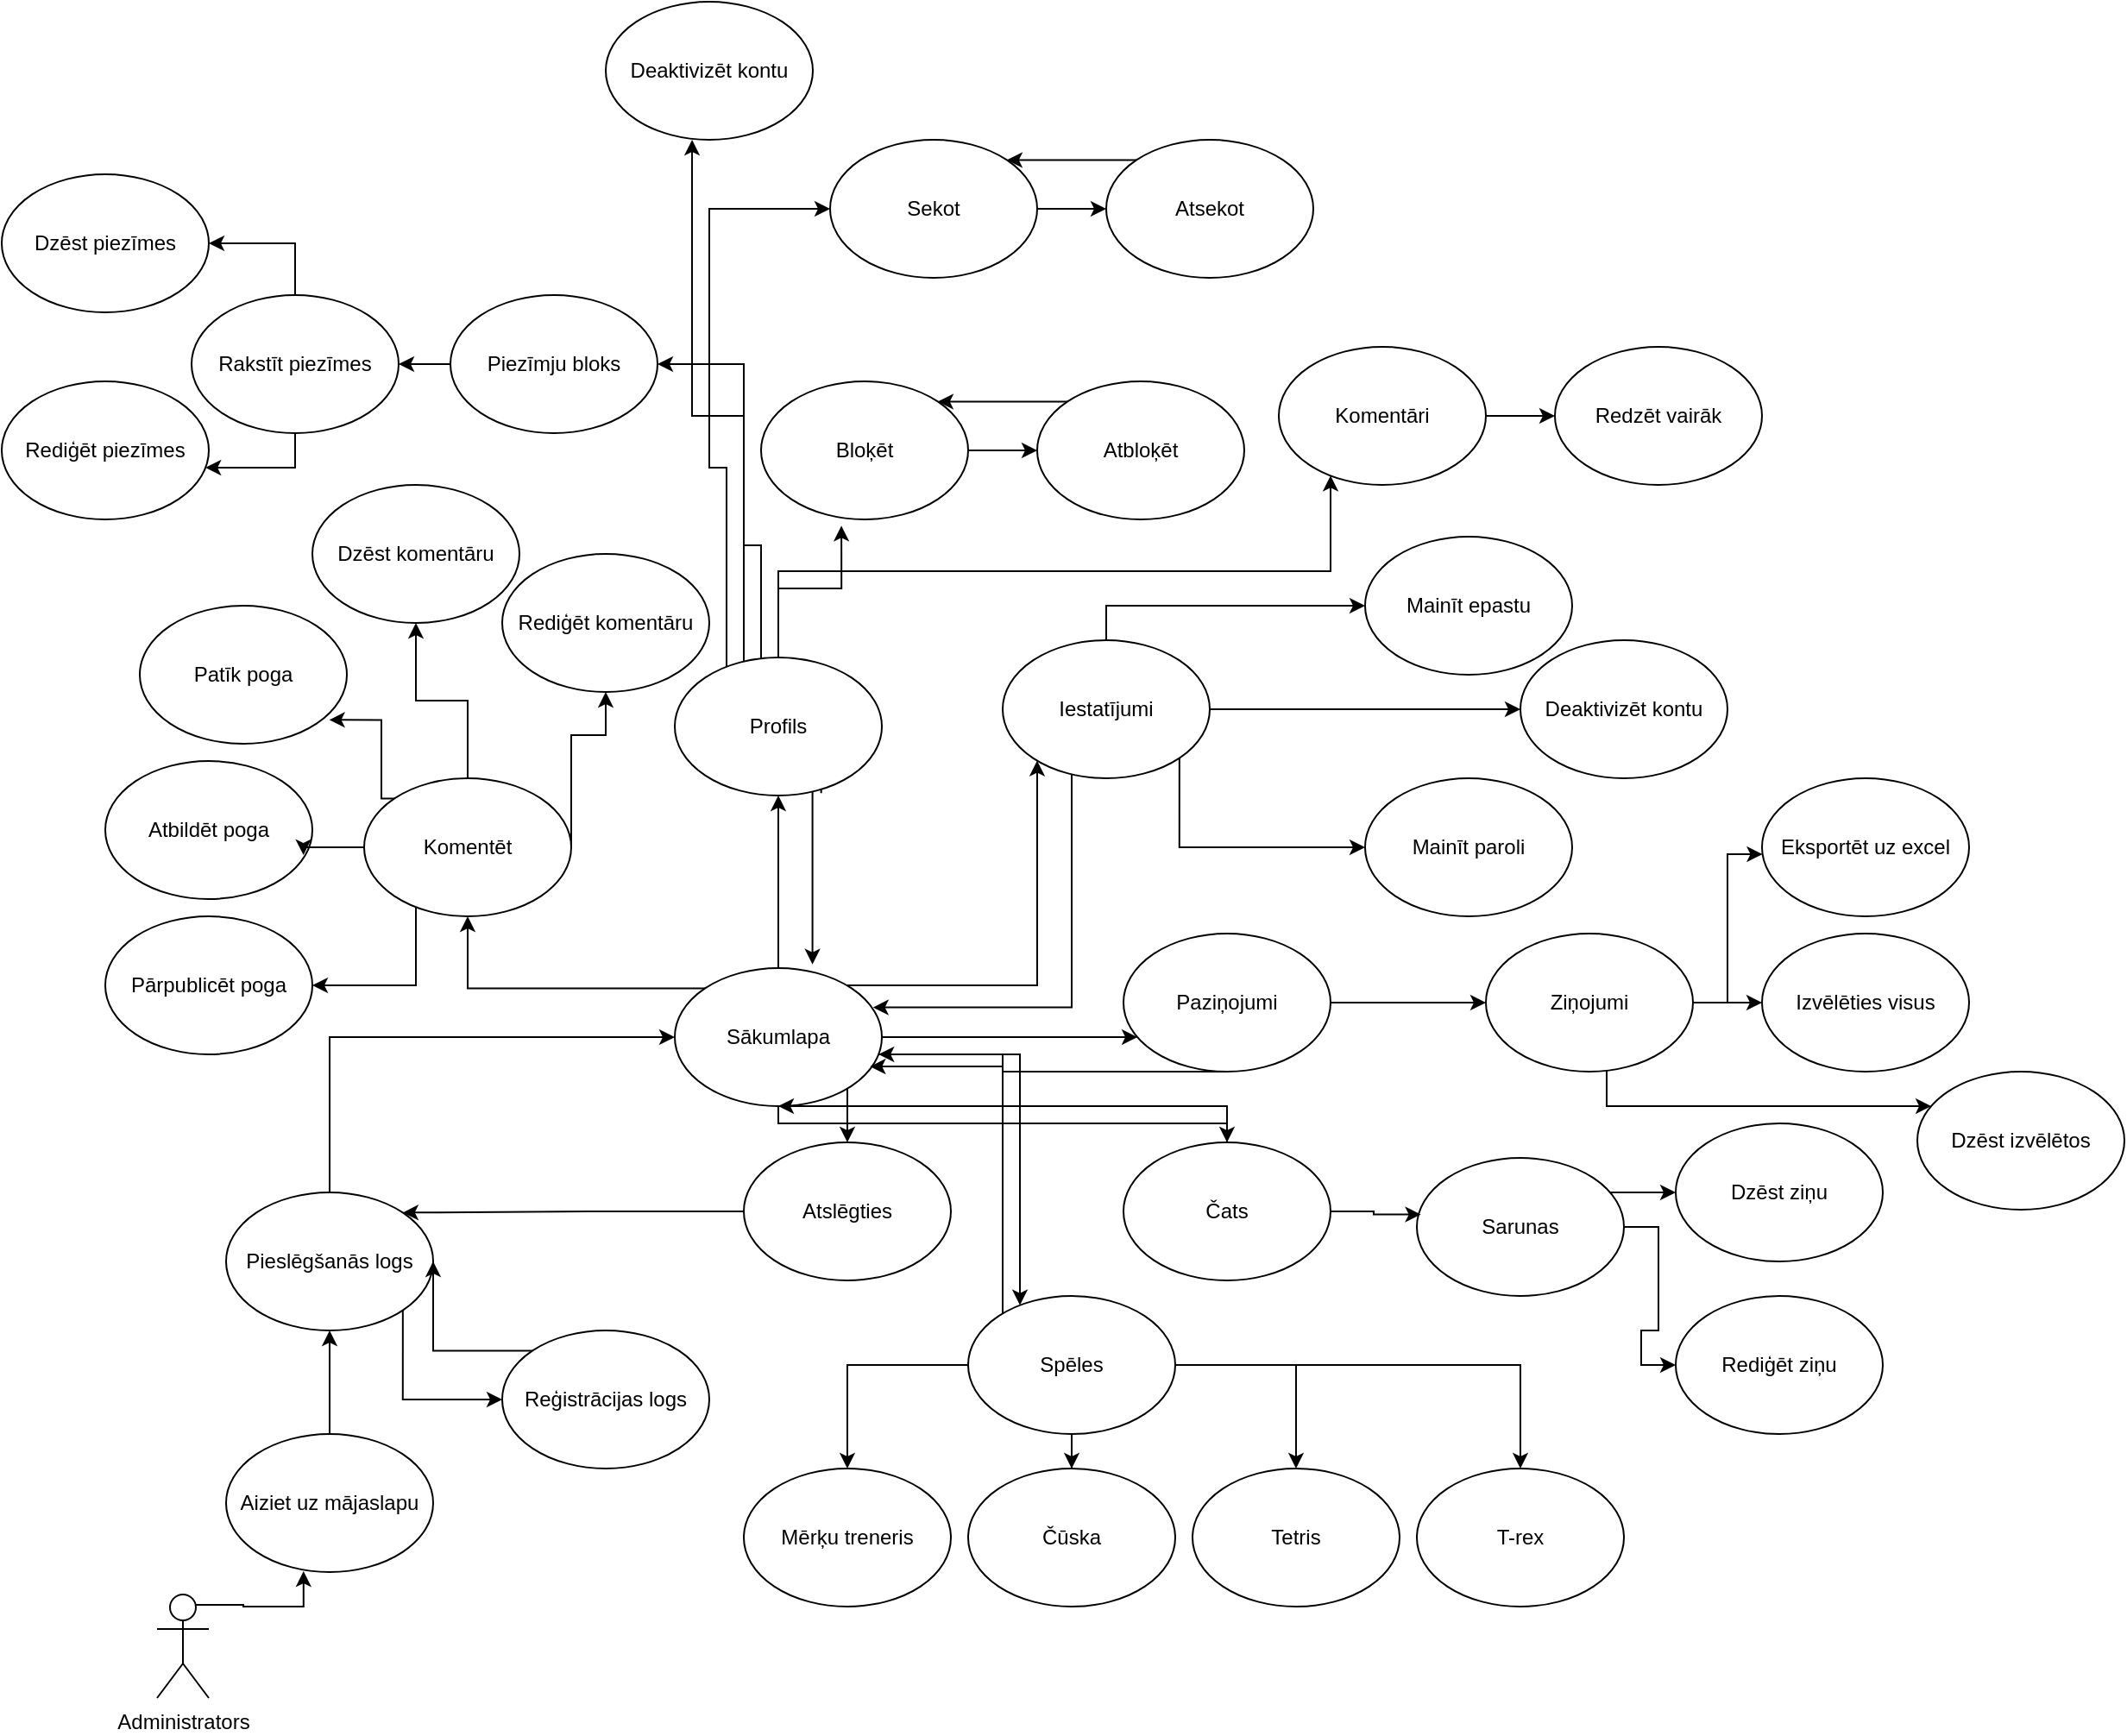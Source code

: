 <mxfile version="24.5.2" type="device">
  <diagram name="Page-1" id="jDfebUZvdFUbF2qBGvBB">
    <mxGraphModel dx="1990" dy="2194" grid="1" gridSize="10" guides="1" tooltips="1" connect="1" arrows="1" fold="1" page="1" pageScale="1" pageWidth="850" pageHeight="1100" math="0" shadow="0">
      <root>
        <mxCell id="0" />
        <mxCell id="1" parent="0" />
        <mxCell id="MYNXTz7fuDVpgmWjsHH8-4" value="Administrators" style="shape=umlActor;verticalLabelPosition=bottom;verticalAlign=top;html=1;outlineConnect=0;" parent="1" vertex="1">
          <mxGeometry x="100" y="743" width="30" height="60" as="geometry" />
        </mxCell>
        <mxCell id="MYNXTz7fuDVpgmWjsHH8-9" style="edgeStyle=orthogonalEdgeStyle;rounded=0;orthogonalLoop=1;jettySize=auto;html=1;exitX=0.5;exitY=0;exitDx=0;exitDy=0;entryX=0.5;entryY=1;entryDx=0;entryDy=0;" parent="1" source="MYNXTz7fuDVpgmWjsHH8-5" target="MYNXTz7fuDVpgmWjsHH8-6" edge="1">
          <mxGeometry relative="1" as="geometry" />
        </mxCell>
        <mxCell id="MYNXTz7fuDVpgmWjsHH8-5" value="Aiziet uz mājaslapu" style="ellipse;whiteSpace=wrap;html=1;" parent="1" vertex="1">
          <mxGeometry x="140" y="650" width="120" height="80" as="geometry" />
        </mxCell>
        <mxCell id="MYNXTz7fuDVpgmWjsHH8-12" style="edgeStyle=orthogonalEdgeStyle;rounded=0;orthogonalLoop=1;jettySize=auto;html=1;exitX=1;exitY=1;exitDx=0;exitDy=0;entryX=0;entryY=0.5;entryDx=0;entryDy=0;" parent="1" source="MYNXTz7fuDVpgmWjsHH8-6" target="MYNXTz7fuDVpgmWjsHH8-10" edge="1">
          <mxGeometry relative="1" as="geometry">
            <mxPoint x="280" y="660" as="targetPoint" />
            <Array as="points">
              <mxPoint x="242" y="630" />
            </Array>
          </mxGeometry>
        </mxCell>
        <mxCell id="MYNXTz7fuDVpgmWjsHH8-15" style="edgeStyle=orthogonalEdgeStyle;rounded=0;orthogonalLoop=1;jettySize=auto;html=1;exitX=0.5;exitY=0;exitDx=0;exitDy=0;entryX=0;entryY=0.5;entryDx=0;entryDy=0;" parent="1" source="MYNXTz7fuDVpgmWjsHH8-6" target="MYNXTz7fuDVpgmWjsHH8-11" edge="1">
          <mxGeometry relative="1" as="geometry" />
        </mxCell>
        <mxCell id="MYNXTz7fuDVpgmWjsHH8-6" value="Pieslēgšanās logs" style="ellipse;whiteSpace=wrap;html=1;" parent="1" vertex="1">
          <mxGeometry x="140" y="510" width="120" height="80" as="geometry" />
        </mxCell>
        <mxCell id="MYNXTz7fuDVpgmWjsHH8-8" style="edgeStyle=orthogonalEdgeStyle;rounded=0;orthogonalLoop=1;jettySize=auto;html=1;exitX=0.75;exitY=0.1;exitDx=0;exitDy=0;exitPerimeter=0;entryX=0.374;entryY=0.994;entryDx=0;entryDy=0;entryPerimeter=0;" parent="1" source="MYNXTz7fuDVpgmWjsHH8-4" target="MYNXTz7fuDVpgmWjsHH8-5" edge="1">
          <mxGeometry relative="1" as="geometry" />
        </mxCell>
        <mxCell id="MYNXTz7fuDVpgmWjsHH8-14" style="edgeStyle=orthogonalEdgeStyle;rounded=0;orthogonalLoop=1;jettySize=auto;html=1;exitX=0;exitY=0;exitDx=0;exitDy=0;entryX=1;entryY=0.5;entryDx=0;entryDy=0;" parent="1" source="MYNXTz7fuDVpgmWjsHH8-10" target="MYNXTz7fuDVpgmWjsHH8-6" edge="1">
          <mxGeometry relative="1" as="geometry">
            <Array as="points">
              <mxPoint x="318" y="602" />
              <mxPoint x="260" y="602" />
            </Array>
          </mxGeometry>
        </mxCell>
        <mxCell id="MYNXTz7fuDVpgmWjsHH8-10" value="Reģistrācijas logs" style="ellipse;whiteSpace=wrap;html=1;" parent="1" vertex="1">
          <mxGeometry x="300" y="590" width="120" height="80" as="geometry" />
        </mxCell>
        <mxCell id="MYNXTz7fuDVpgmWjsHH8-18" style="edgeStyle=orthogonalEdgeStyle;rounded=0;orthogonalLoop=1;jettySize=auto;html=1;exitX=1;exitY=1;exitDx=0;exitDy=0;entryX=0.5;entryY=0;entryDx=0;entryDy=0;" parent="1" source="MYNXTz7fuDVpgmWjsHH8-11" target="MYNXTz7fuDVpgmWjsHH8-16" edge="1">
          <mxGeometry relative="1" as="geometry">
            <mxPoint x="550" y="460" as="targetPoint" />
          </mxGeometry>
        </mxCell>
        <mxCell id="MYNXTz7fuDVpgmWjsHH8-26" style="edgeStyle=orthogonalEdgeStyle;rounded=0;orthogonalLoop=1;jettySize=auto;html=1;entryX=0.5;entryY=1;entryDx=0;entryDy=0;" parent="1" source="MYNXTz7fuDVpgmWjsHH8-11" target="MYNXTz7fuDVpgmWjsHH8-21" edge="1">
          <mxGeometry relative="1" as="geometry" />
        </mxCell>
        <mxCell id="MYNXTz7fuDVpgmWjsHH8-27" style="edgeStyle=orthogonalEdgeStyle;rounded=0;orthogonalLoop=1;jettySize=auto;html=1;exitX=0;exitY=0;exitDx=0;exitDy=0;entryX=0.5;entryY=1;entryDx=0;entryDy=0;" parent="1" source="MYNXTz7fuDVpgmWjsHH8-11" target="MYNXTz7fuDVpgmWjsHH8-19" edge="1">
          <mxGeometry relative="1" as="geometry" />
        </mxCell>
        <mxCell id="6VxmwZoNdtjiQjvbK9x5-4" style="edgeStyle=orthogonalEdgeStyle;rounded=0;orthogonalLoop=1;jettySize=auto;html=1;" edge="1" parent="1" source="MYNXTz7fuDVpgmWjsHH8-11" target="MYNXTz7fuDVpgmWjsHH8-23">
          <mxGeometry relative="1" as="geometry">
            <Array as="points">
              <mxPoint x="610" y="390" />
            </Array>
          </mxGeometry>
        </mxCell>
        <mxCell id="6VxmwZoNdtjiQjvbK9x5-11" style="edgeStyle=orthogonalEdgeStyle;rounded=0;orthogonalLoop=1;jettySize=auto;html=1;" edge="1" parent="1" source="MYNXTz7fuDVpgmWjsHH8-11" target="6VxmwZoNdtjiQjvbK9x5-8">
          <mxGeometry relative="1" as="geometry">
            <Array as="points">
              <mxPoint x="630" y="420" />
              <mxPoint x="630" y="420" />
            </Array>
          </mxGeometry>
        </mxCell>
        <mxCell id="6VxmwZoNdtjiQjvbK9x5-13" style="edgeStyle=orthogonalEdgeStyle;rounded=0;orthogonalLoop=1;jettySize=auto;html=1;" edge="1" parent="1" source="MYNXTz7fuDVpgmWjsHH8-11" target="6VxmwZoNdtjiQjvbK9x5-9">
          <mxGeometry relative="1" as="geometry">
            <Array as="points">
              <mxPoint x="460" y="470" />
            </Array>
          </mxGeometry>
        </mxCell>
        <mxCell id="6VxmwZoNdtjiQjvbK9x5-15" style="edgeStyle=orthogonalEdgeStyle;rounded=0;orthogonalLoop=1;jettySize=auto;html=1;" edge="1" parent="1" source="MYNXTz7fuDVpgmWjsHH8-11" target="6VxmwZoNdtjiQjvbK9x5-10">
          <mxGeometry relative="1" as="geometry">
            <Array as="points">
              <mxPoint x="600" y="430" />
            </Array>
          </mxGeometry>
        </mxCell>
        <mxCell id="MYNXTz7fuDVpgmWjsHH8-11" value="Sākumlapa" style="ellipse;whiteSpace=wrap;html=1;" parent="1" vertex="1">
          <mxGeometry x="400" y="380" width="120" height="80" as="geometry" />
        </mxCell>
        <mxCell id="MYNXTz7fuDVpgmWjsHH8-17" style="edgeStyle=orthogonalEdgeStyle;rounded=0;orthogonalLoop=1;jettySize=auto;html=1;entryX=1;entryY=0;entryDx=0;entryDy=0;" parent="1" source="MYNXTz7fuDVpgmWjsHH8-16" target="MYNXTz7fuDVpgmWjsHH8-6" edge="1">
          <mxGeometry relative="1" as="geometry" />
        </mxCell>
        <mxCell id="MYNXTz7fuDVpgmWjsHH8-16" value="Atslēgties" style="ellipse;whiteSpace=wrap;html=1;" parent="1" vertex="1">
          <mxGeometry x="440" y="481" width="120" height="80" as="geometry" />
        </mxCell>
        <mxCell id="MYNXTz7fuDVpgmWjsHH8-25" style="edgeStyle=orthogonalEdgeStyle;rounded=0;orthogonalLoop=1;jettySize=auto;html=1;entryX=0.5;entryY=1;entryDx=0;entryDy=0;" parent="1" source="MYNXTz7fuDVpgmWjsHH8-19" target="MYNXTz7fuDVpgmWjsHH8-24" edge="1">
          <mxGeometry relative="1" as="geometry" />
        </mxCell>
        <mxCell id="MYNXTz7fuDVpgmWjsHH8-60" style="edgeStyle=orthogonalEdgeStyle;rounded=0;orthogonalLoop=1;jettySize=auto;html=1;exitX=0;exitY=1;exitDx=0;exitDy=0;entryX=1;entryY=0.5;entryDx=0;entryDy=0;" parent="1" source="MYNXTz7fuDVpgmWjsHH8-19" target="MYNXTz7fuDVpgmWjsHH8-59" edge="1">
          <mxGeometry relative="1" as="geometry">
            <Array as="points">
              <mxPoint x="250" y="338" />
              <mxPoint x="250" y="390" />
            </Array>
          </mxGeometry>
        </mxCell>
        <mxCell id="6VxmwZoNdtjiQjvbK9x5-3" style="edgeStyle=orthogonalEdgeStyle;rounded=0;orthogonalLoop=1;jettySize=auto;html=1;entryX=0.5;entryY=1;entryDx=0;entryDy=0;" edge="1" parent="1" source="MYNXTz7fuDVpgmWjsHH8-19" target="6VxmwZoNdtjiQjvbK9x5-1">
          <mxGeometry relative="1" as="geometry">
            <Array as="points">
              <mxPoint x="340" y="245" />
              <mxPoint x="360" y="245" />
            </Array>
          </mxGeometry>
        </mxCell>
        <mxCell id="MYNXTz7fuDVpgmWjsHH8-19" value="Komentēt" style="ellipse;whiteSpace=wrap;html=1;" parent="1" vertex="1">
          <mxGeometry x="220" y="270" width="120" height="80" as="geometry" />
        </mxCell>
        <mxCell id="MYNXTz7fuDVpgmWjsHH8-66" style="edgeStyle=orthogonalEdgeStyle;rounded=0;orthogonalLoop=1;jettySize=auto;html=1;exitX=0.707;exitY=0.983;exitDx=0;exitDy=0;entryX=0.665;entryY=-0.027;entryDx=0;entryDy=0;entryPerimeter=0;exitPerimeter=0;" parent="1" source="MYNXTz7fuDVpgmWjsHH8-21" target="MYNXTz7fuDVpgmWjsHH8-11" edge="1">
          <mxGeometry relative="1" as="geometry">
            <Array as="points">
              <mxPoint x="485" y="268" />
              <mxPoint x="480" y="268" />
            </Array>
          </mxGeometry>
        </mxCell>
        <mxCell id="6VxmwZoNdtjiQjvbK9x5-7" style="edgeStyle=orthogonalEdgeStyle;rounded=0;orthogonalLoop=1;jettySize=auto;html=1;" edge="1" parent="1" source="MYNXTz7fuDVpgmWjsHH8-21" target="MYNXTz7fuDVpgmWjsHH8-64">
          <mxGeometry relative="1" as="geometry">
            <Array as="points">
              <mxPoint x="430" y="90" />
              <mxPoint x="420" y="90" />
              <mxPoint x="420" y="-60" />
            </Array>
          </mxGeometry>
        </mxCell>
        <mxCell id="6VxmwZoNdtjiQjvbK9x5-28" style="edgeStyle=orthogonalEdgeStyle;rounded=0;orthogonalLoop=1;jettySize=auto;html=1;entryX=1;entryY=0.5;entryDx=0;entryDy=0;" edge="1" parent="1" source="MYNXTz7fuDVpgmWjsHH8-21" target="6VxmwZoNdtjiQjvbK9x5-27">
          <mxGeometry relative="1" as="geometry">
            <Array as="points">
              <mxPoint x="450" y="135" />
              <mxPoint x="440" y="135" />
              <mxPoint x="440" y="30" />
            </Array>
          </mxGeometry>
        </mxCell>
        <mxCell id="6VxmwZoNdtjiQjvbK9x5-46" style="edgeStyle=orthogonalEdgeStyle;rounded=0;orthogonalLoop=1;jettySize=auto;html=1;" edge="1" parent="1" source="MYNXTz7fuDVpgmWjsHH8-21" target="6VxmwZoNdtjiQjvbK9x5-44">
          <mxGeometry relative="1" as="geometry">
            <Array as="points">
              <mxPoint x="460" y="150" />
              <mxPoint x="780" y="150" />
            </Array>
          </mxGeometry>
        </mxCell>
        <mxCell id="MYNXTz7fuDVpgmWjsHH8-21" value="Profils" style="ellipse;whiteSpace=wrap;html=1;" parent="1" vertex="1">
          <mxGeometry x="400" y="200" width="120" height="80" as="geometry" />
        </mxCell>
        <mxCell id="MYNXTz7fuDVpgmWjsHH8-57" style="edgeStyle=orthogonalEdgeStyle;rounded=0;orthogonalLoop=1;jettySize=auto;html=1;" parent="1" source="MYNXTz7fuDVpgmWjsHH8-23" target="MYNXTz7fuDVpgmWjsHH8-56" edge="1">
          <mxGeometry relative="1" as="geometry" />
        </mxCell>
        <mxCell id="MYNXTz7fuDVpgmWjsHH8-77" style="edgeStyle=orthogonalEdgeStyle;rounded=0;orthogonalLoop=1;jettySize=auto;html=1;exitX=1;exitY=1;exitDx=0;exitDy=0;entryX=0;entryY=0.5;entryDx=0;entryDy=0;" parent="1" source="MYNXTz7fuDVpgmWjsHH8-23" target="MYNXTz7fuDVpgmWjsHH8-76" edge="1">
          <mxGeometry relative="1" as="geometry">
            <Array as="points">
              <mxPoint x="692" y="310" />
            </Array>
          </mxGeometry>
        </mxCell>
        <mxCell id="MYNXTz7fuDVpgmWjsHH8-79" style="edgeStyle=orthogonalEdgeStyle;rounded=0;orthogonalLoop=1;jettySize=auto;html=1;exitX=0.5;exitY=0;exitDx=0;exitDy=0;entryX=0;entryY=0.5;entryDx=0;entryDy=0;" parent="1" source="MYNXTz7fuDVpgmWjsHH8-23" target="MYNXTz7fuDVpgmWjsHH8-78" edge="1">
          <mxGeometry relative="1" as="geometry" />
        </mxCell>
        <mxCell id="MYNXTz7fuDVpgmWjsHH8-23" value="Iestatījumi" style="ellipse;whiteSpace=wrap;html=1;" parent="1" vertex="1">
          <mxGeometry x="590" y="190" width="120" height="80" as="geometry" />
        </mxCell>
        <mxCell id="MYNXTz7fuDVpgmWjsHH8-24" value="Dzēst komentāru" style="ellipse;whiteSpace=wrap;html=1;" parent="1" vertex="1">
          <mxGeometry x="190" y="100" width="120" height="80" as="geometry" />
        </mxCell>
        <mxCell id="MYNXTz7fuDVpgmWjsHH8-55" value="Patīk poga" style="ellipse;whiteSpace=wrap;html=1;" parent="1" vertex="1">
          <mxGeometry x="90" y="170" width="120" height="80" as="geometry" />
        </mxCell>
        <mxCell id="MYNXTz7fuDVpgmWjsHH8-56" value="Deaktivizēt kontu" style="ellipse;whiteSpace=wrap;html=1;" parent="1" vertex="1">
          <mxGeometry x="890" y="190" width="120" height="80" as="geometry" />
        </mxCell>
        <mxCell id="MYNXTz7fuDVpgmWjsHH8-58" value="Atbildēt poga" style="ellipse;whiteSpace=wrap;html=1;" parent="1" vertex="1">
          <mxGeometry x="70" y="260" width="120" height="80" as="geometry" />
        </mxCell>
        <mxCell id="MYNXTz7fuDVpgmWjsHH8-59" value="Pārpublicēt poga" style="ellipse;whiteSpace=wrap;html=1;" parent="1" vertex="1">
          <mxGeometry x="70" y="350" width="120" height="80" as="geometry" />
        </mxCell>
        <mxCell id="MYNXTz7fuDVpgmWjsHH8-62" style="edgeStyle=orthogonalEdgeStyle;rounded=0;orthogonalLoop=1;jettySize=auto;html=1;exitX=0;exitY=0.5;exitDx=0;exitDy=0;entryX=0.957;entryY=0.681;entryDx=0;entryDy=0;entryPerimeter=0;" parent="1" source="MYNXTz7fuDVpgmWjsHH8-19" target="MYNXTz7fuDVpgmWjsHH8-58" edge="1">
          <mxGeometry relative="1" as="geometry" />
        </mxCell>
        <mxCell id="MYNXTz7fuDVpgmWjsHH8-63" style="edgeStyle=orthogonalEdgeStyle;rounded=0;orthogonalLoop=1;jettySize=auto;html=1;exitX=0;exitY=0;exitDx=0;exitDy=0;entryX=0.915;entryY=0.827;entryDx=0;entryDy=0;entryPerimeter=0;" parent="1" source="MYNXTz7fuDVpgmWjsHH8-19" target="MYNXTz7fuDVpgmWjsHH8-55" edge="1">
          <mxGeometry relative="1" as="geometry">
            <Array as="points">
              <mxPoint x="230" y="282" />
              <mxPoint x="230" y="236" />
            </Array>
          </mxGeometry>
        </mxCell>
        <mxCell id="MYNXTz7fuDVpgmWjsHH8-71" style="edgeStyle=orthogonalEdgeStyle;rounded=0;orthogonalLoop=1;jettySize=auto;html=1;exitX=1;exitY=0.5;exitDx=0;exitDy=0;" parent="1" source="MYNXTz7fuDVpgmWjsHH8-64" target="MYNXTz7fuDVpgmWjsHH8-70" edge="1">
          <mxGeometry relative="1" as="geometry" />
        </mxCell>
        <mxCell id="MYNXTz7fuDVpgmWjsHH8-64" value="Sekot" style="ellipse;whiteSpace=wrap;html=1;" parent="1" vertex="1">
          <mxGeometry x="490" y="-100" width="120" height="80" as="geometry" />
        </mxCell>
        <mxCell id="MYNXTz7fuDVpgmWjsHH8-73" style="edgeStyle=orthogonalEdgeStyle;rounded=0;orthogonalLoop=1;jettySize=auto;html=1;exitX=1;exitY=0.5;exitDx=0;exitDy=0;entryX=0;entryY=0.5;entryDx=0;entryDy=0;" parent="1" source="MYNXTz7fuDVpgmWjsHH8-68" target="MYNXTz7fuDVpgmWjsHH8-72" edge="1">
          <mxGeometry relative="1" as="geometry" />
        </mxCell>
        <mxCell id="MYNXTz7fuDVpgmWjsHH8-68" value="Bloķēt" style="ellipse;whiteSpace=wrap;html=1;" parent="1" vertex="1">
          <mxGeometry x="450" y="40" width="120" height="80" as="geometry" />
        </mxCell>
        <mxCell id="MYNXTz7fuDVpgmWjsHH8-75" style="edgeStyle=orthogonalEdgeStyle;rounded=0;orthogonalLoop=1;jettySize=auto;html=1;exitX=0;exitY=0;exitDx=0;exitDy=0;entryX=1;entryY=0;entryDx=0;entryDy=0;" parent="1" source="MYNXTz7fuDVpgmWjsHH8-70" target="MYNXTz7fuDVpgmWjsHH8-64" edge="1">
          <mxGeometry relative="1" as="geometry" />
        </mxCell>
        <mxCell id="MYNXTz7fuDVpgmWjsHH8-70" value="Atsekot" style="ellipse;whiteSpace=wrap;html=1;" parent="1" vertex="1">
          <mxGeometry x="650" y="-100" width="120" height="80" as="geometry" />
        </mxCell>
        <mxCell id="MYNXTz7fuDVpgmWjsHH8-74" style="edgeStyle=orthogonalEdgeStyle;rounded=0;orthogonalLoop=1;jettySize=auto;html=1;exitX=0;exitY=0;exitDx=0;exitDy=0;entryX=1;entryY=0;entryDx=0;entryDy=0;" parent="1" source="MYNXTz7fuDVpgmWjsHH8-72" target="MYNXTz7fuDVpgmWjsHH8-68" edge="1">
          <mxGeometry relative="1" as="geometry" />
        </mxCell>
        <mxCell id="MYNXTz7fuDVpgmWjsHH8-72" value="Atbloķēt" style="ellipse;whiteSpace=wrap;html=1;" parent="1" vertex="1">
          <mxGeometry x="610" y="40" width="120" height="80" as="geometry" />
        </mxCell>
        <mxCell id="MYNXTz7fuDVpgmWjsHH8-76" value="Mainīt paroli" style="ellipse;whiteSpace=wrap;html=1;" parent="1" vertex="1">
          <mxGeometry x="800" y="270" width="120" height="80" as="geometry" />
        </mxCell>
        <mxCell id="MYNXTz7fuDVpgmWjsHH8-78" value="Mainīt epastu" style="ellipse;whiteSpace=wrap;html=1;" parent="1" vertex="1">
          <mxGeometry x="800" y="130" width="120" height="80" as="geometry" />
        </mxCell>
        <mxCell id="6VxmwZoNdtjiQjvbK9x5-1" value="Rediģēt komentāru" style="ellipse;whiteSpace=wrap;html=1;" vertex="1" parent="1">
          <mxGeometry x="300" y="140" width="120" height="80" as="geometry" />
        </mxCell>
        <mxCell id="6VxmwZoNdtjiQjvbK9x5-5" style="edgeStyle=orthogonalEdgeStyle;rounded=0;orthogonalLoop=1;jettySize=auto;html=1;entryX=0.957;entryY=0.285;entryDx=0;entryDy=0;entryPerimeter=0;" edge="1" parent="1" source="MYNXTz7fuDVpgmWjsHH8-23" target="MYNXTz7fuDVpgmWjsHH8-11">
          <mxGeometry relative="1" as="geometry">
            <Array as="points">
              <mxPoint x="630" y="403" />
            </Array>
          </mxGeometry>
        </mxCell>
        <mxCell id="6VxmwZoNdtjiQjvbK9x5-6" style="edgeStyle=orthogonalEdgeStyle;rounded=0;orthogonalLoop=1;jettySize=auto;html=1;entryX=0.388;entryY=1.046;entryDx=0;entryDy=0;entryPerimeter=0;" edge="1" parent="1" source="MYNXTz7fuDVpgmWjsHH8-21" target="MYNXTz7fuDVpgmWjsHH8-68">
          <mxGeometry relative="1" as="geometry" />
        </mxCell>
        <mxCell id="6VxmwZoNdtjiQjvbK9x5-17" style="edgeStyle=orthogonalEdgeStyle;rounded=0;orthogonalLoop=1;jettySize=auto;html=1;" edge="1" parent="1" source="6VxmwZoNdtjiQjvbK9x5-8" target="6VxmwZoNdtjiQjvbK9x5-18">
          <mxGeometry relative="1" as="geometry">
            <mxPoint x="890" y="400" as="targetPoint" />
          </mxGeometry>
        </mxCell>
        <mxCell id="6VxmwZoNdtjiQjvbK9x5-8" value="Paziņojumi" style="ellipse;whiteSpace=wrap;html=1;" vertex="1" parent="1">
          <mxGeometry x="660" y="360" width="120" height="80" as="geometry" />
        </mxCell>
        <mxCell id="6VxmwZoNdtjiQjvbK9x5-14" style="edgeStyle=orthogonalEdgeStyle;rounded=0;orthogonalLoop=1;jettySize=auto;html=1;" edge="1" parent="1" source="6VxmwZoNdtjiQjvbK9x5-9" target="MYNXTz7fuDVpgmWjsHH8-11">
          <mxGeometry relative="1" as="geometry">
            <Array as="points">
              <mxPoint x="720" y="460" />
            </Array>
          </mxGeometry>
        </mxCell>
        <mxCell id="6VxmwZoNdtjiQjvbK9x5-9" value="Čats" style="ellipse;whiteSpace=wrap;html=1;" vertex="1" parent="1">
          <mxGeometry x="660" y="481" width="120" height="80" as="geometry" />
        </mxCell>
        <mxCell id="6VxmwZoNdtjiQjvbK9x5-16" style="edgeStyle=orthogonalEdgeStyle;rounded=0;orthogonalLoop=1;jettySize=auto;html=1;" edge="1" parent="1" source="6VxmwZoNdtjiQjvbK9x5-10" target="MYNXTz7fuDVpgmWjsHH8-11">
          <mxGeometry relative="1" as="geometry">
            <Array as="points">
              <mxPoint x="590" y="430" />
            </Array>
          </mxGeometry>
        </mxCell>
        <mxCell id="6VxmwZoNdtjiQjvbK9x5-23" style="edgeStyle=orthogonalEdgeStyle;rounded=0;orthogonalLoop=1;jettySize=auto;html=1;" edge="1" parent="1" source="6VxmwZoNdtjiQjvbK9x5-10" target="6VxmwZoNdtjiQjvbK9x5-19">
          <mxGeometry relative="1" as="geometry" />
        </mxCell>
        <mxCell id="6VxmwZoNdtjiQjvbK9x5-24" style="edgeStyle=orthogonalEdgeStyle;rounded=0;orthogonalLoop=1;jettySize=auto;html=1;" edge="1" parent="1" source="6VxmwZoNdtjiQjvbK9x5-10" target="6VxmwZoNdtjiQjvbK9x5-20">
          <mxGeometry relative="1" as="geometry" />
        </mxCell>
        <mxCell id="6VxmwZoNdtjiQjvbK9x5-25" style="edgeStyle=orthogonalEdgeStyle;rounded=0;orthogonalLoop=1;jettySize=auto;html=1;" edge="1" parent="1" source="6VxmwZoNdtjiQjvbK9x5-10" target="6VxmwZoNdtjiQjvbK9x5-21">
          <mxGeometry relative="1" as="geometry" />
        </mxCell>
        <mxCell id="6VxmwZoNdtjiQjvbK9x5-26" style="edgeStyle=orthogonalEdgeStyle;rounded=0;orthogonalLoop=1;jettySize=auto;html=1;entryX=0.5;entryY=0;entryDx=0;entryDy=0;" edge="1" parent="1" source="6VxmwZoNdtjiQjvbK9x5-10" target="6VxmwZoNdtjiQjvbK9x5-22">
          <mxGeometry relative="1" as="geometry" />
        </mxCell>
        <mxCell id="6VxmwZoNdtjiQjvbK9x5-10" value="Spēles" style="ellipse;whiteSpace=wrap;html=1;" vertex="1" parent="1">
          <mxGeometry x="570" y="570" width="120" height="80" as="geometry" />
        </mxCell>
        <mxCell id="6VxmwZoNdtjiQjvbK9x5-12" style="edgeStyle=orthogonalEdgeStyle;rounded=0;orthogonalLoop=1;jettySize=auto;html=1;entryX=0.943;entryY=0.713;entryDx=0;entryDy=0;entryPerimeter=0;" edge="1" parent="1" source="6VxmwZoNdtjiQjvbK9x5-8" target="MYNXTz7fuDVpgmWjsHH8-11">
          <mxGeometry relative="1" as="geometry">
            <Array as="points">
              <mxPoint x="590" y="440" />
              <mxPoint x="590" y="437" />
            </Array>
          </mxGeometry>
        </mxCell>
        <mxCell id="6VxmwZoNdtjiQjvbK9x5-55" style="edgeStyle=orthogonalEdgeStyle;rounded=0;orthogonalLoop=1;jettySize=auto;html=1;entryX=0;entryY=0.5;entryDx=0;entryDy=0;" edge="1" parent="1" source="6VxmwZoNdtjiQjvbK9x5-18" target="6VxmwZoNdtjiQjvbK9x5-52">
          <mxGeometry relative="1" as="geometry" />
        </mxCell>
        <mxCell id="6VxmwZoNdtjiQjvbK9x5-56" style="edgeStyle=orthogonalEdgeStyle;rounded=0;orthogonalLoop=1;jettySize=auto;html=1;" edge="1" parent="1" source="6VxmwZoNdtjiQjvbK9x5-18" target="6VxmwZoNdtjiQjvbK9x5-53">
          <mxGeometry relative="1" as="geometry">
            <Array as="points">
              <mxPoint x="940" y="460" />
            </Array>
          </mxGeometry>
        </mxCell>
        <mxCell id="6VxmwZoNdtjiQjvbK9x5-18" value="Ziņojumi" style="ellipse;whiteSpace=wrap;html=1;" vertex="1" parent="1">
          <mxGeometry x="870" y="360" width="120" height="80" as="geometry" />
        </mxCell>
        <mxCell id="6VxmwZoNdtjiQjvbK9x5-19" value="Mērķu treneris" style="ellipse;whiteSpace=wrap;html=1;" vertex="1" parent="1">
          <mxGeometry x="440" y="670" width="120" height="80" as="geometry" />
        </mxCell>
        <mxCell id="6VxmwZoNdtjiQjvbK9x5-20" value="Čūska" style="ellipse;whiteSpace=wrap;html=1;" vertex="1" parent="1">
          <mxGeometry x="570" y="670" width="120" height="80" as="geometry" />
        </mxCell>
        <mxCell id="6VxmwZoNdtjiQjvbK9x5-21" value="Tetris" style="ellipse;whiteSpace=wrap;html=1;" vertex="1" parent="1">
          <mxGeometry x="700" y="670" width="120" height="80" as="geometry" />
        </mxCell>
        <mxCell id="6VxmwZoNdtjiQjvbK9x5-22" value="T-rex" style="ellipse;whiteSpace=wrap;html=1;" vertex="1" parent="1">
          <mxGeometry x="830" y="670" width="120" height="80" as="geometry" />
        </mxCell>
        <mxCell id="6VxmwZoNdtjiQjvbK9x5-30" style="edgeStyle=orthogonalEdgeStyle;rounded=0;orthogonalLoop=1;jettySize=auto;html=1;" edge="1" parent="1" source="6VxmwZoNdtjiQjvbK9x5-27" target="6VxmwZoNdtjiQjvbK9x5-29">
          <mxGeometry relative="1" as="geometry" />
        </mxCell>
        <mxCell id="6VxmwZoNdtjiQjvbK9x5-27" value="Piezīmju bloks" style="ellipse;whiteSpace=wrap;html=1;" vertex="1" parent="1">
          <mxGeometry x="270" y="-10" width="120" height="80" as="geometry" />
        </mxCell>
        <mxCell id="6VxmwZoNdtjiQjvbK9x5-33" style="edgeStyle=orthogonalEdgeStyle;rounded=0;orthogonalLoop=1;jettySize=auto;html=1;entryX=1;entryY=0.5;entryDx=0;entryDy=0;" edge="1" parent="1" source="6VxmwZoNdtjiQjvbK9x5-29" target="6VxmwZoNdtjiQjvbK9x5-31">
          <mxGeometry relative="1" as="geometry" />
        </mxCell>
        <mxCell id="6VxmwZoNdtjiQjvbK9x5-36" style="edgeStyle=orthogonalEdgeStyle;rounded=0;orthogonalLoop=1;jettySize=auto;html=1;" edge="1" parent="1" source="6VxmwZoNdtjiQjvbK9x5-29" target="6VxmwZoNdtjiQjvbK9x5-32">
          <mxGeometry relative="1" as="geometry">
            <Array as="points">
              <mxPoint x="180" y="90" />
            </Array>
          </mxGeometry>
        </mxCell>
        <mxCell id="6VxmwZoNdtjiQjvbK9x5-29" value="Rakstīt piezīmes" style="ellipse;whiteSpace=wrap;html=1;" vertex="1" parent="1">
          <mxGeometry x="120" y="-10" width="120" height="80" as="geometry" />
        </mxCell>
        <mxCell id="6VxmwZoNdtjiQjvbK9x5-31" value="Dzēst piezīmes" style="ellipse;whiteSpace=wrap;html=1;" vertex="1" parent="1">
          <mxGeometry x="10" y="-80" width="120" height="80" as="geometry" />
        </mxCell>
        <mxCell id="6VxmwZoNdtjiQjvbK9x5-32" value="Rediģēt piezīmes" style="ellipse;whiteSpace=wrap;html=1;" vertex="1" parent="1">
          <mxGeometry x="10" y="40" width="120" height="80" as="geometry" />
        </mxCell>
        <mxCell id="6VxmwZoNdtjiQjvbK9x5-41" style="edgeStyle=orthogonalEdgeStyle;rounded=0;orthogonalLoop=1;jettySize=auto;html=1;" edge="1" parent="1" source="6VxmwZoNdtjiQjvbK9x5-37" target="6VxmwZoNdtjiQjvbK9x5-40">
          <mxGeometry relative="1" as="geometry" />
        </mxCell>
        <mxCell id="6VxmwZoNdtjiQjvbK9x5-43" style="edgeStyle=orthogonalEdgeStyle;rounded=0;orthogonalLoop=1;jettySize=auto;html=1;" edge="1" parent="1" source="6VxmwZoNdtjiQjvbK9x5-37" target="6VxmwZoNdtjiQjvbK9x5-39">
          <mxGeometry relative="1" as="geometry">
            <Array as="points">
              <mxPoint x="960" y="510" />
              <mxPoint x="960" y="510" />
            </Array>
          </mxGeometry>
        </mxCell>
        <mxCell id="6VxmwZoNdtjiQjvbK9x5-37" value="Sarunas" style="ellipse;whiteSpace=wrap;html=1;" vertex="1" parent="1">
          <mxGeometry x="830" y="490" width="120" height="80" as="geometry" />
        </mxCell>
        <mxCell id="6VxmwZoNdtjiQjvbK9x5-38" style="edgeStyle=orthogonalEdgeStyle;rounded=0;orthogonalLoop=1;jettySize=auto;html=1;entryX=0.019;entryY=0.41;entryDx=0;entryDy=0;entryPerimeter=0;" edge="1" parent="1" source="6VxmwZoNdtjiQjvbK9x5-9" target="6VxmwZoNdtjiQjvbK9x5-37">
          <mxGeometry relative="1" as="geometry" />
        </mxCell>
        <mxCell id="6VxmwZoNdtjiQjvbK9x5-39" value="Dzēst ziņu" style="ellipse;whiteSpace=wrap;html=1;" vertex="1" parent="1">
          <mxGeometry x="980" y="470" width="120" height="80" as="geometry" />
        </mxCell>
        <mxCell id="6VxmwZoNdtjiQjvbK9x5-40" value="Rediģēt ziņu" style="ellipse;whiteSpace=wrap;html=1;" vertex="1" parent="1">
          <mxGeometry x="980" y="570" width="120" height="80" as="geometry" />
        </mxCell>
        <mxCell id="6VxmwZoNdtjiQjvbK9x5-48" style="edgeStyle=orthogonalEdgeStyle;rounded=0;orthogonalLoop=1;jettySize=auto;html=1;" edge="1" parent="1" source="6VxmwZoNdtjiQjvbK9x5-44" target="6VxmwZoNdtjiQjvbK9x5-45">
          <mxGeometry relative="1" as="geometry" />
        </mxCell>
        <mxCell id="6VxmwZoNdtjiQjvbK9x5-44" value="Komentāri" style="ellipse;whiteSpace=wrap;html=1;" vertex="1" parent="1">
          <mxGeometry x="750" y="20" width="120" height="80" as="geometry" />
        </mxCell>
        <mxCell id="6VxmwZoNdtjiQjvbK9x5-45" value="Redzēt vairāk" style="ellipse;whiteSpace=wrap;html=1;" vertex="1" parent="1">
          <mxGeometry x="910" y="20" width="120" height="80" as="geometry" />
        </mxCell>
        <mxCell id="6VxmwZoNdtjiQjvbK9x5-49" value="Deaktivizēt kontu" style="ellipse;whiteSpace=wrap;html=1;" vertex="1" parent="1">
          <mxGeometry x="360" y="-180" width="120" height="80" as="geometry" />
        </mxCell>
        <mxCell id="6VxmwZoNdtjiQjvbK9x5-50" style="edgeStyle=orthogonalEdgeStyle;rounded=0;orthogonalLoop=1;jettySize=auto;html=1;entryX=0.417;entryY=1;entryDx=0;entryDy=0;entryPerimeter=0;" edge="1" parent="1" source="MYNXTz7fuDVpgmWjsHH8-21" target="6VxmwZoNdtjiQjvbK9x5-49">
          <mxGeometry relative="1" as="geometry">
            <Array as="points">
              <mxPoint x="440" y="60" />
              <mxPoint x="410" y="60" />
              <mxPoint x="410" y="-80" />
            </Array>
          </mxGeometry>
        </mxCell>
        <mxCell id="6VxmwZoNdtjiQjvbK9x5-51" value="Eksportēt uz excel" style="ellipse;whiteSpace=wrap;html=1;" vertex="1" parent="1">
          <mxGeometry x="1030" y="270" width="120" height="80" as="geometry" />
        </mxCell>
        <mxCell id="6VxmwZoNdtjiQjvbK9x5-52" value="Izvēlēties visus" style="ellipse;whiteSpace=wrap;html=1;" vertex="1" parent="1">
          <mxGeometry x="1030" y="360" width="120" height="80" as="geometry" />
        </mxCell>
        <mxCell id="6VxmwZoNdtjiQjvbK9x5-53" value="Dzēst izvēlētos" style="ellipse;whiteSpace=wrap;html=1;" vertex="1" parent="1">
          <mxGeometry x="1120" y="440" width="120" height="80" as="geometry" />
        </mxCell>
        <mxCell id="6VxmwZoNdtjiQjvbK9x5-54" style="edgeStyle=orthogonalEdgeStyle;rounded=0;orthogonalLoop=1;jettySize=auto;html=1;entryX=0.002;entryY=0.55;entryDx=0;entryDy=0;entryPerimeter=0;" edge="1" parent="1" source="6VxmwZoNdtjiQjvbK9x5-18" target="6VxmwZoNdtjiQjvbK9x5-51">
          <mxGeometry relative="1" as="geometry" />
        </mxCell>
      </root>
    </mxGraphModel>
  </diagram>
</mxfile>
